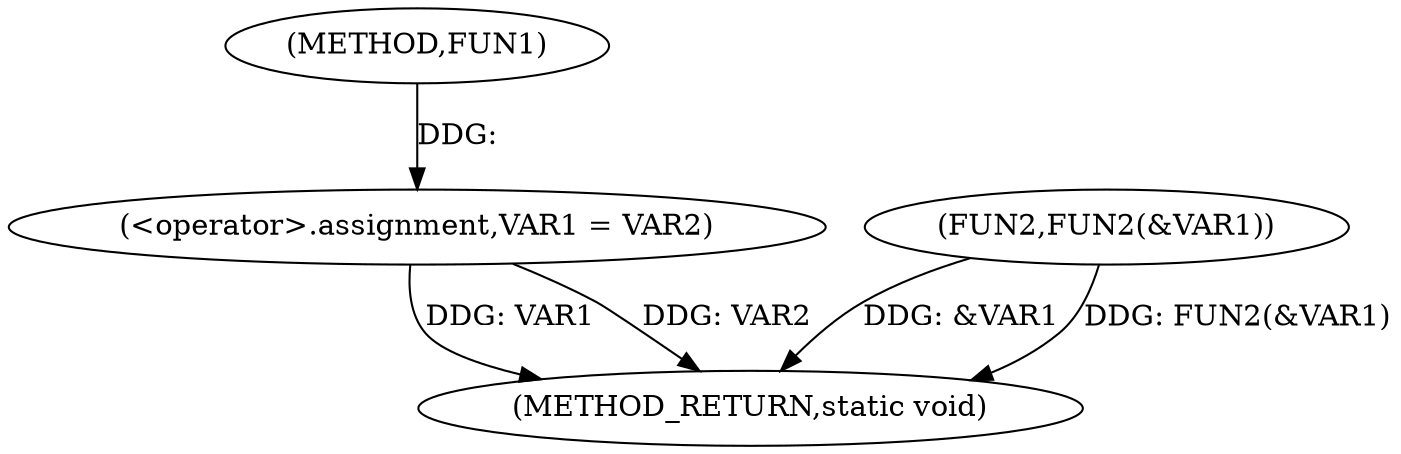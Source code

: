 digraph FUN1 {  
"1000100" [label = "(METHOD,FUN1)" ]
"1000110" [label = "(METHOD_RETURN,static void)" ]
"1000104" [label = "(<operator>.assignment,VAR1 = VAR2)" ]
"1000107" [label = "(FUN2,FUN2(&VAR1))" ]
  "1000107" -> "1000110"  [ label = "DDG: &VAR1"] 
  "1000107" -> "1000110"  [ label = "DDG: FUN2(&VAR1)"] 
  "1000104" -> "1000110"  [ label = "DDG: VAR1"] 
  "1000104" -> "1000110"  [ label = "DDG: VAR2"] 
  "1000100" -> "1000104"  [ label = "DDG: "] 
}
